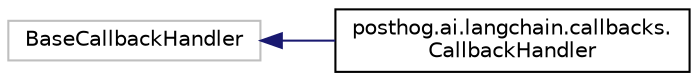 digraph "Graphical Class Hierarchy"
{
 // LATEX_PDF_SIZE
  edge [fontname="Helvetica",fontsize="10",labelfontname="Helvetica",labelfontsize="10"];
  node [fontname="Helvetica",fontsize="10",shape=record];
  rankdir="LR";
  Node15519 [label="BaseCallbackHandler",height=0.2,width=0.4,color="grey75", fillcolor="white", style="filled",tooltip=" "];
  Node15519 -> Node0 [dir="back",color="midnightblue",fontsize="10",style="solid",fontname="Helvetica"];
  Node0 [label="posthog.ai.langchain.callbacks.\lCallbackHandler",height=0.2,width=0.4,color="black", fillcolor="white", style="filled",URL="$classposthog_1_1ai_1_1langchain_1_1callbacks_1_1CallbackHandler.html",tooltip=" "];
}
